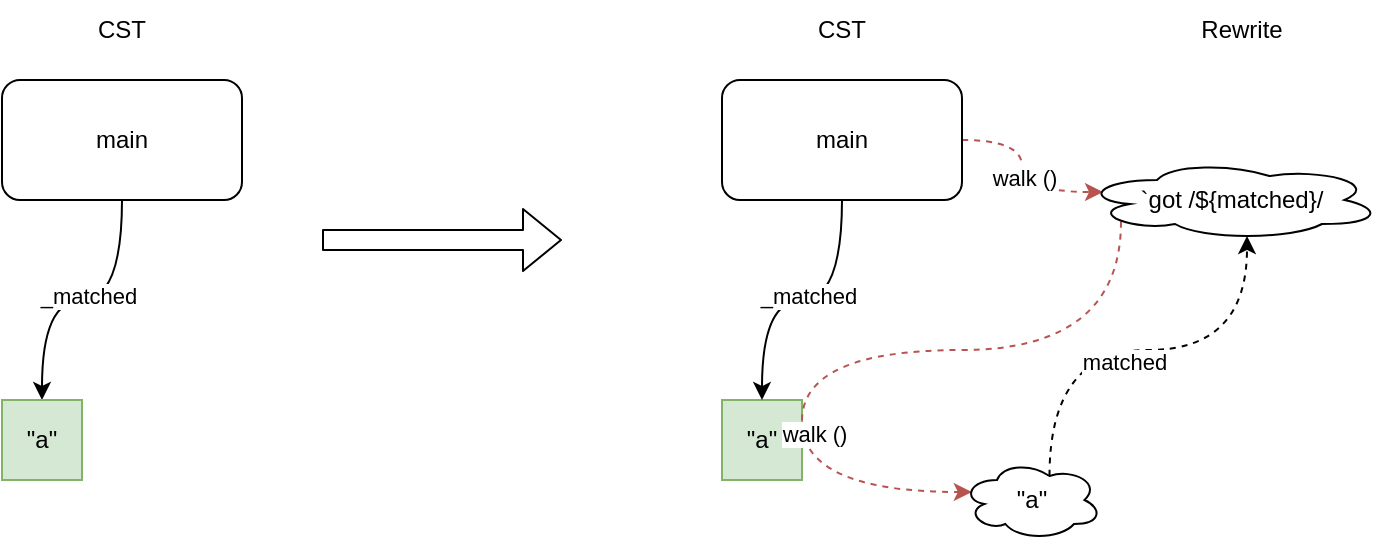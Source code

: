<mxfile version="14.6.13" type="device" pages="2"><diagram id="8AYm2YPWW8xVTyi_5iYy" name="Adding Rewrite"><mxGraphModel dx="1106" dy="852" grid="1" gridSize="10" guides="1" tooltips="1" connect="1" arrows="1" fold="1" page="1" pageScale="1" pageWidth="1100" pageHeight="850" math="0" shadow="0"><root><mxCell id="0"/><mxCell id="1" parent="0"/><mxCell id="iJPmqskwhNsM9pb-1aXf-15" value="&quot;a&quot;" style="rounded=0;whiteSpace=wrap;html=1;fillColor=#d5e8d4;strokeColor=#82b366;" vertex="1" parent="1"><mxGeometry x="560" y="280" width="40" height="40" as="geometry"/></mxCell><mxCell id="iJPmqskwhNsM9pb-1aXf-3" style="edgeStyle=orthogonalEdgeStyle;orthogonalLoop=1;jettySize=auto;html=1;exitX=0.5;exitY=1;exitDx=0;exitDy=0;entryX=0.5;entryY=0;entryDx=0;entryDy=0;curved=1;" edge="1" parent="1" source="iJPmqskwhNsM9pb-1aXf-1" target="iJPmqskwhNsM9pb-1aXf-2"><mxGeometry relative="1" as="geometry"/></mxCell><mxCell id="iJPmqskwhNsM9pb-1aXf-11" value="_matched" style="edgeLabel;html=1;align=center;verticalAlign=middle;resizable=0;points=[];" vertex="1" connectable="0" parent="iJPmqskwhNsM9pb-1aXf-3"><mxGeometry x="-0.043" y="-2" relative="1" as="geometry"><mxPoint as="offset"/></mxGeometry></mxCell><mxCell id="iJPmqskwhNsM9pb-1aXf-1" value="main" style="rounded=1;whiteSpace=wrap;html=1;" vertex="1" parent="1"><mxGeometry x="200" y="120" width="120" height="60" as="geometry"/></mxCell><mxCell id="iJPmqskwhNsM9pb-1aXf-2" value="&quot;a&quot;" style="rounded=0;whiteSpace=wrap;html=1;fillColor=#d5e8d4;strokeColor=#82b366;" vertex="1" parent="1"><mxGeometry x="200" y="280" width="40" height="40" as="geometry"/></mxCell><mxCell id="iJPmqskwhNsM9pb-1aXf-4" value="" style="shape=flexArrow;endArrow=classic;html=1;" edge="1" parent="1"><mxGeometry width="50" height="50" relative="1" as="geometry"><mxPoint x="360" y="200" as="sourcePoint"/><mxPoint x="480" y="200" as="targetPoint"/></mxGeometry></mxCell><mxCell id="iJPmqskwhNsM9pb-1aXf-12" style="edgeStyle=orthogonalEdgeStyle;orthogonalLoop=1;jettySize=auto;html=1;exitX=0.5;exitY=1;exitDx=0;exitDy=0;entryX=0.5;entryY=0;entryDx=0;entryDy=0;curved=1;" edge="1" parent="1" source="iJPmqskwhNsM9pb-1aXf-14" target="iJPmqskwhNsM9pb-1aXf-15"><mxGeometry relative="1" as="geometry"/></mxCell><mxCell id="iJPmqskwhNsM9pb-1aXf-13" value="_matched" style="edgeLabel;html=1;align=center;verticalAlign=middle;resizable=0;points=[];" vertex="1" connectable="0" parent="iJPmqskwhNsM9pb-1aXf-12"><mxGeometry x="-0.043" y="-2" relative="1" as="geometry"><mxPoint as="offset"/></mxGeometry></mxCell><mxCell id="iJPmqskwhNsM9pb-1aXf-24" style="edgeStyle=orthogonalEdgeStyle;curved=1;orthogonalLoop=1;jettySize=auto;html=1;exitX=1;exitY=0.5;exitDx=0;exitDy=0;dashed=1;entryX=0.07;entryY=0.4;entryDx=0;entryDy=0;entryPerimeter=0;fillColor=#f8cecc;strokeColor=#b85450;" edge="1" parent="1" source="iJPmqskwhNsM9pb-1aXf-14" target="iJPmqskwhNsM9pb-1aXf-18"><mxGeometry relative="1" as="geometry"><mxPoint x="790" y="80" as="targetPoint"/></mxGeometry></mxCell><mxCell id="iJPmqskwhNsM9pb-1aXf-25" value="walk ()" style="edgeLabel;html=1;align=center;verticalAlign=middle;resizable=0;points=[];" vertex="1" connectable="0" parent="iJPmqskwhNsM9pb-1aXf-24"><mxGeometry x="0.008" y="1" relative="1" as="geometry"><mxPoint as="offset"/></mxGeometry></mxCell><mxCell id="iJPmqskwhNsM9pb-1aXf-14" value="main" style="rounded=1;whiteSpace=wrap;html=1;" vertex="1" parent="1"><mxGeometry x="560" y="120" width="120" height="60" as="geometry"/></mxCell><mxCell id="iJPmqskwhNsM9pb-1aXf-21" style="edgeStyle=orthogonalEdgeStyle;curved=1;orthogonalLoop=1;jettySize=auto;html=1;exitX=0.13;exitY=0.77;exitDx=0;exitDy=0;entryX=0.07;entryY=0.4;entryDx=0;entryDy=0;entryPerimeter=0;dashed=1;exitPerimeter=0;fillColor=#f8cecc;strokeColor=#b85450;" edge="1" parent="1" source="iJPmqskwhNsM9pb-1aXf-18" target="iJPmqskwhNsM9pb-1aXf-17"><mxGeometry relative="1" as="geometry"><Array as="points"><mxPoint x="760" y="255"/><mxPoint x="600" y="255"/><mxPoint x="600" y="326"/></Array></mxGeometry></mxCell><mxCell id="iJPmqskwhNsM9pb-1aXf-22" value="walk ()" style="edgeLabel;html=1;align=center;verticalAlign=middle;resizable=0;points=[];" vertex="1" connectable="0" parent="iJPmqskwhNsM9pb-1aXf-21"><mxGeometry x="0.396" y="6" relative="1" as="geometry"><mxPoint as="offset"/></mxGeometry></mxCell><mxCell id="iJPmqskwhNsM9pb-1aXf-16" value="CST" style="rounded=0;whiteSpace=wrap;html=1;strokeColor=none;" vertex="1" parent="1"><mxGeometry x="200" y="80" width="120" height="30" as="geometry"/></mxCell><mxCell id="iJPmqskwhNsM9pb-1aXf-19" style="edgeStyle=orthogonalEdgeStyle;curved=1;orthogonalLoop=1;jettySize=auto;html=1;exitX=0.625;exitY=0.2;exitDx=0;exitDy=0;exitPerimeter=0;entryX=0.55;entryY=0.95;entryDx=0;entryDy=0;entryPerimeter=0;dashed=1;" edge="1" parent="1" source="iJPmqskwhNsM9pb-1aXf-17" target="iJPmqskwhNsM9pb-1aXf-18"><mxGeometry relative="1" as="geometry"/></mxCell><mxCell id="iJPmqskwhNsM9pb-1aXf-20" value="matched" style="edgeLabel;html=1;align=center;verticalAlign=middle;resizable=0;points=[];" vertex="1" connectable="0" parent="iJPmqskwhNsM9pb-1aXf-19"><mxGeometry x="-0.087" y="-6" relative="1" as="geometry"><mxPoint as="offset"/></mxGeometry></mxCell><mxCell id="iJPmqskwhNsM9pb-1aXf-17" value="&quot;a&quot;" style="ellipse;shape=cloud;whiteSpace=wrap;html=1;" vertex="1" parent="1"><mxGeometry x="680" y="310" width="70" height="40" as="geometry"/></mxCell><mxCell id="iJPmqskwhNsM9pb-1aXf-18" value="`got /${matched}/" style="ellipse;shape=cloud;whiteSpace=wrap;html=1;" vertex="1" parent="1"><mxGeometry x="740" y="160" width="150" height="40" as="geometry"/></mxCell><mxCell id="iJPmqskwhNsM9pb-1aXf-26" value="CST" style="rounded=0;whiteSpace=wrap;html=1;strokeColor=none;" vertex="1" parent="1"><mxGeometry x="560" y="80" width="120" height="30" as="geometry"/></mxCell><mxCell id="iJPmqskwhNsM9pb-1aXf-27" value="Rewrite" style="rounded=0;whiteSpace=wrap;html=1;strokeColor=none;" vertex="1" parent="1"><mxGeometry x="760" y="80" width="120" height="30" as="geometry"/></mxCell></root></mxGraphModel></diagram><diagram name="Reordering" id="ZmBjdc68hRgOA_ErkziF"><mxGraphModel dx="1106" dy="852" grid="1" gridSize="10" guides="1" tooltips="1" connect="1" arrows="1" fold="1" page="1" pageScale="1" pageWidth="1100" pageHeight="850" math="0" shadow="0"><root><mxCell id="ddexfvuO3VaI9zXRgapM-0"/><mxCell id="ddexfvuO3VaI9zXRgapM-1" parent="ddexfvuO3VaI9zXRgapM-0"/><mxCell id="ddexfvuO3VaI9zXRgapM-3" style="edgeStyle=orthogonalEdgeStyle;orthogonalLoop=1;jettySize=auto;html=1;exitX=0.5;exitY=1;exitDx=0;exitDy=0;entryX=0.5;entryY=0;entryDx=0;entryDy=0;curved=1;" edge="1" parent="ddexfvuO3VaI9zXRgapM-1" source="ddexfvuO3VaI9zXRgapM-5" target="ddexfvuO3VaI9zXRgapM-6"><mxGeometry relative="1" as="geometry"/></mxCell><mxCell id="ddexfvuO3VaI9zXRgapM-4" value="_matched1" style="edgeLabel;html=1;align=center;verticalAlign=middle;resizable=0;points=[];" vertex="1" connectable="0" parent="ddexfvuO3VaI9zXRgapM-3"><mxGeometry x="-0.043" y="-2" relative="1" as="geometry"><mxPoint x="-13" y="22" as="offset"/></mxGeometry></mxCell><mxCell id="ddexfvuO3VaI9zXRgapM-23" style="edgeStyle=orthogonalEdgeStyle;curved=1;orthogonalLoop=1;jettySize=auto;html=1;exitX=0.5;exitY=1;exitDx=0;exitDy=0;entryX=0.5;entryY=0;entryDx=0;entryDy=0;" edge="1" parent="ddexfvuO3VaI9zXRgapM-1" source="ddexfvuO3VaI9zXRgapM-5" target="ddexfvuO3VaI9zXRgapM-22"><mxGeometry relative="1" as="geometry"/></mxCell><mxCell id="ddexfvuO3VaI9zXRgapM-24" value="_matched2" style="edgeLabel;html=1;align=center;verticalAlign=middle;resizable=0;points=[];" vertex="1" connectable="0" parent="ddexfvuO3VaI9zXRgapM-23"><mxGeometry x="0.5" y="-2" relative="1" as="geometry"><mxPoint x="2" y="5" as="offset"/></mxGeometry></mxCell><mxCell id="ddexfvuO3VaI9zXRgapM-5" value="main" style="rounded=1;whiteSpace=wrap;html=1;" vertex="1" parent="ddexfvuO3VaI9zXRgapM-1"><mxGeometry x="200" y="120" width="120" height="60" as="geometry"/></mxCell><mxCell id="ddexfvuO3VaI9zXRgapM-6" value="&quot;abc&quot;" style="rounded=0;whiteSpace=wrap;html=1;fillColor=#d5e8d4;strokeColor=#82b366;" vertex="1" parent="ddexfvuO3VaI9zXRgapM-1"><mxGeometry x="200" y="280" width="40" height="40" as="geometry"/></mxCell><mxCell id="ddexfvuO3VaI9zXRgapM-7" value="" style="shape=flexArrow;endArrow=classic;html=1;" edge="1" parent="ddexfvuO3VaI9zXRgapM-1"><mxGeometry width="50" height="50" relative="1" as="geometry"><mxPoint x="360" y="200" as="sourcePoint"/><mxPoint x="480" y="200" as="targetPoint"/></mxGeometry></mxCell><mxCell id="ddexfvuO3VaI9zXRgapM-15" value="CST" style="rounded=0;whiteSpace=wrap;html=1;strokeColor=none;" vertex="1" parent="ddexfvuO3VaI9zXRgapM-1"><mxGeometry x="200" y="80" width="120" height="30" as="geometry"/></mxCell><mxCell id="ddexfvuO3VaI9zXRgapM-20" value="CST" style="rounded=0;whiteSpace=wrap;html=1;strokeColor=none;" vertex="1" parent="ddexfvuO3VaI9zXRgapM-1"><mxGeometry x="560" y="80" width="120" height="30" as="geometry"/></mxCell><mxCell id="ddexfvuO3VaI9zXRgapM-21" value="Rewrite" style="rounded=0;whiteSpace=wrap;html=1;strokeColor=none;" vertex="1" parent="ddexfvuO3VaI9zXRgapM-1"><mxGeometry x="760" y="80" width="120" height="30" as="geometry"/></mxCell><mxCell id="ddexfvuO3VaI9zXRgapM-22" value="&quot;def&quot;" style="rounded=0;whiteSpace=wrap;html=1;fillColor=#d5e8d4;strokeColor=#82b366;" vertex="1" parent="ddexfvuO3VaI9zXRgapM-1"><mxGeometry x="280" y="280" width="40" height="40" as="geometry"/></mxCell><mxCell id="ddexfvuO3VaI9zXRgapM-25" style="edgeStyle=orthogonalEdgeStyle;orthogonalLoop=1;jettySize=auto;html=1;exitX=0.5;exitY=1;exitDx=0;exitDy=0;entryX=0.5;entryY=0;entryDx=0;entryDy=0;curved=1;" edge="1" parent="ddexfvuO3VaI9zXRgapM-1" source="ddexfvuO3VaI9zXRgapM-29" target="ddexfvuO3VaI9zXRgapM-30"><mxGeometry relative="1" as="geometry"/></mxCell><mxCell id="ddexfvuO3VaI9zXRgapM-26" value="_matched1" style="edgeLabel;html=1;align=center;verticalAlign=middle;resizable=0;points=[];" vertex="1" connectable="0" parent="ddexfvuO3VaI9zXRgapM-25"><mxGeometry x="-0.043" y="-2" relative="1" as="geometry"><mxPoint x="-13" y="22" as="offset"/></mxGeometry></mxCell><mxCell id="ddexfvuO3VaI9zXRgapM-27" style="edgeStyle=orthogonalEdgeStyle;curved=1;orthogonalLoop=1;jettySize=auto;html=1;exitX=0.5;exitY=1;exitDx=0;exitDy=0;entryX=0.5;entryY=0;entryDx=0;entryDy=0;" edge="1" parent="ddexfvuO3VaI9zXRgapM-1" source="ddexfvuO3VaI9zXRgapM-29" target="ddexfvuO3VaI9zXRgapM-31"><mxGeometry relative="1" as="geometry"/></mxCell><mxCell id="ddexfvuO3VaI9zXRgapM-28" value="_matched2" style="edgeLabel;html=1;align=center;verticalAlign=middle;resizable=0;points=[];" vertex="1" connectable="0" parent="ddexfvuO3VaI9zXRgapM-27"><mxGeometry x="0.5" y="-2" relative="1" as="geometry"><mxPoint x="2" y="5" as="offset"/></mxGeometry></mxCell><mxCell id="ddexfvuO3VaI9zXRgapM-35" style="edgeStyle=orthogonalEdgeStyle;curved=1;orthogonalLoop=1;jettySize=auto;html=1;exitX=1;exitY=0.5;exitDx=0;exitDy=0;entryX=0.07;entryY=0.4;entryDx=0;entryDy=0;entryPerimeter=0;dashed=1;fillColor=#f8cecc;strokeColor=#b85450;" edge="1" parent="ddexfvuO3VaI9zXRgapM-1" source="ddexfvuO3VaI9zXRgapM-29" target="ddexfvuO3VaI9zXRgapM-32"><mxGeometry relative="1" as="geometry"/></mxCell><mxCell id="ddexfvuO3VaI9zXRgapM-44" value="walk ()" style="edgeLabel;html=1;align=center;verticalAlign=middle;resizable=0;points=[];" vertex="1" connectable="0" parent="ddexfvuO3VaI9zXRgapM-35"><mxGeometry x="-0.146" y="5" relative="1" as="geometry"><mxPoint as="offset"/></mxGeometry></mxCell><mxCell id="ddexfvuO3VaI9zXRgapM-29" value="main" style="rounded=1;whiteSpace=wrap;html=1;" vertex="1" parent="ddexfvuO3VaI9zXRgapM-1"><mxGeometry x="560" y="120" width="120" height="60" as="geometry"/></mxCell><mxCell id="ddexfvuO3VaI9zXRgapM-30" value="&quot;abc&quot;" style="rounded=0;whiteSpace=wrap;html=1;fillColor=#d5e8d4;strokeColor=#82b366;" vertex="1" parent="ddexfvuO3VaI9zXRgapM-1"><mxGeometry x="560" y="280" width="40" height="40" as="geometry"/></mxCell><mxCell id="ddexfvuO3VaI9zXRgapM-31" value="&quot;def&quot;" style="rounded=0;whiteSpace=wrap;html=1;fillColor=#d5e8d4;strokeColor=#82b366;" vertex="1" parent="ddexfvuO3VaI9zXRgapM-1"><mxGeometry x="640" y="280" width="40" height="40" as="geometry"/></mxCell><mxCell id="ddexfvuO3VaI9zXRgapM-36" style="edgeStyle=orthogonalEdgeStyle;curved=1;orthogonalLoop=1;jettySize=auto;html=1;exitX=0.13;exitY=0.77;exitDx=0;exitDy=0;exitPerimeter=0;entryX=0.07;entryY=0.4;entryDx=0;entryDy=0;entryPerimeter=0;dashed=1;fillColor=#f8cecc;strokeColor=#b85450;" edge="1" parent="ddexfvuO3VaI9zXRgapM-1" source="ddexfvuO3VaI9zXRgapM-32" target="ddexfvuO3VaI9zXRgapM-33"><mxGeometry relative="1" as="geometry"><Array as="points"><mxPoint x="780" y="230"/><mxPoint x="580" y="230"/><mxPoint x="580" y="376"/></Array></mxGeometry></mxCell><mxCell id="ddexfvuO3VaI9zXRgapM-45" value="walk ()" style="edgeLabel;html=1;align=center;verticalAlign=middle;resizable=0;points=[];" vertex="1" connectable="0" parent="ddexfvuO3VaI9zXRgapM-36"><mxGeometry x="-0.655" y="-3" relative="1" as="geometry"><mxPoint as="offset"/></mxGeometry></mxCell><mxCell id="ddexfvuO3VaI9zXRgapM-40" style="edgeStyle=orthogonalEdgeStyle;curved=1;orthogonalLoop=1;jettySize=auto;html=1;exitX=0.31;exitY=0.8;exitDx=0;exitDy=0;exitPerimeter=0;entryX=0.07;entryY=0.4;entryDx=0;entryDy=0;entryPerimeter=0;dashed=1;fillColor=#f8cecc;strokeColor=#b85450;" edge="1" parent="ddexfvuO3VaI9zXRgapM-1" source="ddexfvuO3VaI9zXRgapM-32" target="ddexfvuO3VaI9zXRgapM-34"><mxGeometry relative="1" as="geometry"><Array as="points"><mxPoint x="836" y="270"/><mxPoint x="660" y="270"/><mxPoint x="660" y="416"/></Array></mxGeometry></mxCell><mxCell id="ddexfvuO3VaI9zXRgapM-46" value="walk ()" style="edgeLabel;html=1;align=center;verticalAlign=middle;resizable=0;points=[];" vertex="1" connectable="0" parent="ddexfvuO3VaI9zXRgapM-40"><mxGeometry x="-0.367" y="-1" relative="1" as="geometry"><mxPoint as="offset"/></mxGeometry></mxCell><mxCell id="ddexfvuO3VaI9zXRgapM-32" value="`reordered /${match2}/ /${matched1}/" style="ellipse;shape=cloud;whiteSpace=wrap;html=1;align=right;" vertex="1" parent="ddexfvuO3VaI9zXRgapM-1"><mxGeometry x="740" y="160" width="350" height="40" as="geometry"/></mxCell><mxCell id="ddexfvuO3VaI9zXRgapM-38" style="edgeStyle=orthogonalEdgeStyle;curved=1;orthogonalLoop=1;jettySize=auto;html=1;exitX=0.875;exitY=0.5;exitDx=0;exitDy=0;exitPerimeter=0;entryX=0.174;entryY=0.825;entryDx=0;entryDy=0;entryPerimeter=0;dashed=1;" edge="1" parent="ddexfvuO3VaI9zXRgapM-1" source="ddexfvuO3VaI9zXRgapM-33" target="ddexfvuO3VaI9zXRgapM-32"><mxGeometry relative="1" as="geometry"/></mxCell><mxCell id="ddexfvuO3VaI9zXRgapM-42" value="matched1" style="edgeLabel;html=1;align=center;verticalAlign=middle;resizable=0;points=[];" vertex="1" connectable="0" parent="ddexfvuO3VaI9zXRgapM-38"><mxGeometry x="-0.342" y="-1" relative="1" as="geometry"><mxPoint as="offset"/></mxGeometry></mxCell><mxCell id="ddexfvuO3VaI9zXRgapM-33" value="&quot;abc&quot;" style="ellipse;shape=cloud;whiteSpace=wrap;html=1;" vertex="1" parent="ddexfvuO3VaI9zXRgapM-1"><mxGeometry x="720" y="360" width="70" height="40" as="geometry"/></mxCell><mxCell id="ddexfvuO3VaI9zXRgapM-41" style="edgeStyle=orthogonalEdgeStyle;curved=1;orthogonalLoop=1;jettySize=auto;html=1;exitX=0.88;exitY=0.25;exitDx=0;exitDy=0;exitPerimeter=0;entryX=0.363;entryY=0.95;entryDx=0;entryDy=0;entryPerimeter=0;dashed=1;" edge="1" parent="ddexfvuO3VaI9zXRgapM-1" source="ddexfvuO3VaI9zXRgapM-34" target="ddexfvuO3VaI9zXRgapM-32"><mxGeometry relative="1" as="geometry"/></mxCell><mxCell id="ddexfvuO3VaI9zXRgapM-43" value="matched2" style="edgeLabel;html=1;align=center;verticalAlign=middle;resizable=0;points=[];" vertex="1" connectable="0" parent="ddexfvuO3VaI9zXRgapM-41"><mxGeometry x="-0.288" y="4" relative="1" as="geometry"><mxPoint as="offset"/></mxGeometry></mxCell><mxCell id="ddexfvuO3VaI9zXRgapM-34" value="&quot;def&quot;" style="ellipse;shape=cloud;whiteSpace=wrap;html=1;" vertex="1" parent="ddexfvuO3VaI9zXRgapM-1"><mxGeometry x="840" y="400" width="70" height="40" as="geometry"/></mxCell></root></mxGraphModel></diagram></mxfile>